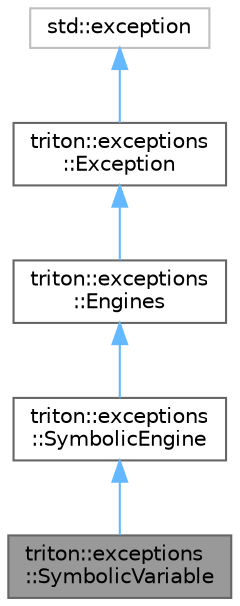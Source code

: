 digraph "triton::exceptions::SymbolicVariable"
{
 // LATEX_PDF_SIZE
  bgcolor="transparent";
  edge [fontname=Helvetica,fontsize=10,labelfontname=Helvetica,labelfontsize=10];
  node [fontname=Helvetica,fontsize=10,shape=box,height=0.2,width=0.4];
  Node1 [label="triton::exceptions\l::SymbolicVariable",height=0.2,width=0.4,color="gray40", fillcolor="grey60", style="filled", fontcolor="black",tooltip="The exception class used by symbolic variables."];
  Node2 -> Node1 [dir="back",color="steelblue1",style="solid"];
  Node2 [label="triton::exceptions\l::SymbolicEngine",height=0.2,width=0.4,color="gray40", fillcolor="white", style="filled",URL="$classtriton_1_1exceptions_1_1SymbolicEngine.html",tooltip="The exception class used by the symbolic engine."];
  Node3 -> Node2 [dir="back",color="steelblue1",style="solid"];
  Node3 [label="triton::exceptions\l::Engines",height=0.2,width=0.4,color="gray40", fillcolor="white", style="filled",URL="$classtriton_1_1exceptions_1_1Engines.html",tooltip="The exception class used by all engines."];
  Node4 -> Node3 [dir="back",color="steelblue1",style="solid"];
  Node4 [label="triton::exceptions\l::Exception",height=0.2,width=0.4,color="gray40", fillcolor="white", style="filled",URL="$classtriton_1_1exceptions_1_1Exception.html",tooltip="The root class of all exceptions."];
  Node5 -> Node4 [dir="back",color="steelblue1",style="solid"];
  Node5 [label="std::exception",height=0.2,width=0.4,color="grey75", fillcolor="white", style="filled",tooltip=" "];
}
